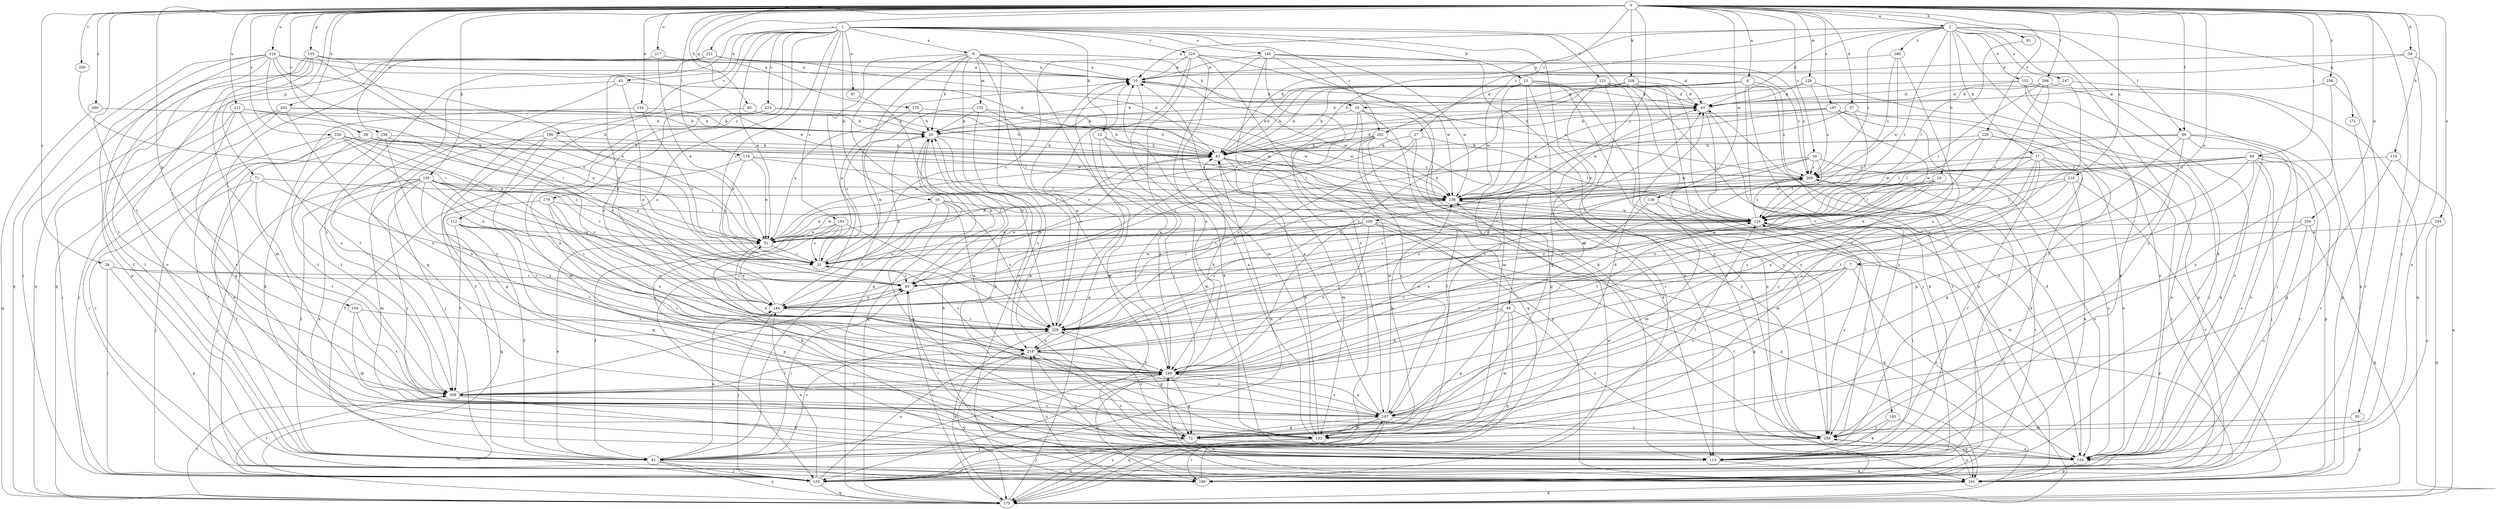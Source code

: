 strict digraph  {
0;
1;
2;
6;
7;
9;
10;
12;
15;
16;
17;
18;
19;
20;
27;
28;
29;
30;
31;
34;
37;
41;
43;
47;
48;
51;
60;
61;
71;
72;
81;
82;
83;
84;
92;
93;
100;
103;
105;
108;
110;
112;
113;
119;
121;
124;
128;
130;
132;
133;
134;
144;
145;
152;
154;
155;
164;
165;
170;
171;
175;
179;
183;
186;
187;
193;
196;
197;
200;
206;
208;
210;
211;
214;
217;
218;
220;
221;
223;
224;
228;
234;
236;
238;
243;
244;
247;
249;
250;
256;
258;
260;
262;
266;
269;
0 -> 2  [label=a];
0 -> 6  [label=a];
0 -> 7  [label=a];
0 -> 27  [label=c];
0 -> 28  [label=c];
0 -> 29  [label=c];
0 -> 30  [label=c];
0 -> 34  [label=d];
0 -> 37  [label=d];
0 -> 60  [label=f];
0 -> 71  [label=g];
0 -> 81  [label=h];
0 -> 82  [label=h];
0 -> 84  [label=i];
0 -> 92  [label=i];
0 -> 100  [label=j];
0 -> 105  [label=k];
0 -> 108  [label=k];
0 -> 110  [label=k];
0 -> 119  [label=l];
0 -> 128  [label=m];
0 -> 130  [label=m];
0 -> 134  [label=n];
0 -> 155  [label=p];
0 -> 164  [label=p];
0 -> 170  [label=q];
0 -> 187  [label=s];
0 -> 200  [label=t];
0 -> 206  [label=t];
0 -> 208  [label=t];
0 -> 210  [label=u];
0 -> 211  [label=u];
0 -> 214  [label=u];
0 -> 217  [label=u];
0 -> 220  [label=v];
0 -> 221  [label=v];
0 -> 234  [label=w];
0 -> 236  [label=w];
0 -> 243  [label=x];
0 -> 244  [label=x];
0 -> 250  [label=y];
0 -> 256  [label=y];
0 -> 260  [label=z];
1 -> 9  [label=a];
1 -> 12  [label=b];
1 -> 15  [label=b];
1 -> 16  [label=b];
1 -> 31  [label=c];
1 -> 43  [label=e];
1 -> 47  [label=e];
1 -> 48  [label=e];
1 -> 51  [label=e];
1 -> 112  [label=k];
1 -> 121  [label=l];
1 -> 144  [label=n];
1 -> 145  [label=o];
1 -> 179  [label=r];
1 -> 183  [label=r];
1 -> 193  [label=s];
1 -> 196  [label=s];
1 -> 218  [label=u];
1 -> 223  [label=v];
1 -> 224  [label=v];
1 -> 262  [label=z];
2 -> 10  [label=a];
2 -> 17  [label=b];
2 -> 18  [label=b];
2 -> 41  [label=d];
2 -> 60  [label=f];
2 -> 61  [label=f];
2 -> 83  [label=h];
2 -> 113  [label=k];
2 -> 124  [label=l];
2 -> 152  [label=o];
2 -> 171  [label=q];
2 -> 247  [label=x];
2 -> 258  [label=y];
2 -> 262  [label=z];
2 -> 266  [label=z];
2 -> 269  [label=z];
6 -> 19  [label=b];
6 -> 51  [label=e];
6 -> 83  [label=h];
6 -> 165  [label=p];
6 -> 186  [label=r];
6 -> 258  [label=y];
6 -> 269  [label=z];
7 -> 72  [label=g];
7 -> 93  [label=i];
7 -> 144  [label=n];
7 -> 154  [label=o];
7 -> 165  [label=p];
7 -> 197  [label=s];
7 -> 228  [label=v];
9 -> 10  [label=a];
9 -> 19  [label=b];
9 -> 20  [label=b];
9 -> 61  [label=f];
9 -> 103  [label=j];
9 -> 132  [label=m];
9 -> 165  [label=p];
9 -> 175  [label=q];
9 -> 186  [label=r];
9 -> 228  [label=v];
9 -> 249  [label=x];
10 -> 41  [label=d];
10 -> 113  [label=k];
10 -> 238  [label=w];
12 -> 83  [label=h];
12 -> 124  [label=l];
12 -> 133  [label=m];
12 -> 249  [label=x];
15 -> 41  [label=d];
15 -> 83  [label=h];
15 -> 133  [label=m];
15 -> 154  [label=o];
15 -> 186  [label=r];
15 -> 197  [label=s];
15 -> 238  [label=w];
15 -> 258  [label=y];
16 -> 51  [label=e];
16 -> 72  [label=g];
16 -> 124  [label=l];
16 -> 144  [label=n];
16 -> 218  [label=u];
16 -> 228  [label=v];
17 -> 61  [label=f];
17 -> 113  [label=k];
17 -> 154  [label=o];
17 -> 186  [label=r];
17 -> 197  [label=s];
17 -> 218  [label=u];
17 -> 238  [label=w];
17 -> 249  [label=x];
17 -> 269  [label=z];
18 -> 93  [label=i];
18 -> 124  [label=l];
18 -> 133  [label=m];
18 -> 144  [label=n];
18 -> 208  [label=t];
18 -> 238  [label=w];
19 -> 20  [label=b];
19 -> 61  [label=f];
19 -> 124  [label=l];
19 -> 133  [label=m];
19 -> 175  [label=q];
20 -> 83  [label=h];
20 -> 93  [label=i];
20 -> 175  [label=q];
20 -> 218  [label=u];
27 -> 72  [label=g];
27 -> 83  [label=h];
27 -> 93  [label=i];
27 -> 124  [label=l];
27 -> 218  [label=u];
28 -> 83  [label=h];
28 -> 93  [label=i];
28 -> 186  [label=r];
28 -> 208  [label=t];
28 -> 238  [label=w];
29 -> 93  [label=i];
29 -> 103  [label=j];
29 -> 165  [label=p];
29 -> 228  [label=v];
30 -> 31  [label=c];
30 -> 124  [label=l];
30 -> 154  [label=o];
30 -> 218  [label=u];
30 -> 238  [label=w];
30 -> 269  [label=z];
31 -> 10  [label=a];
31 -> 20  [label=b];
31 -> 83  [label=h];
31 -> 93  [label=i];
34 -> 10  [label=a];
34 -> 83  [label=h];
34 -> 154  [label=o];
34 -> 258  [label=y];
37 -> 20  [label=b];
37 -> 103  [label=j];
37 -> 124  [label=l];
37 -> 238  [label=w];
41 -> 20  [label=b];
41 -> 113  [label=k];
41 -> 124  [label=l];
43 -> 41  [label=d];
43 -> 72  [label=g];
43 -> 144  [label=n];
43 -> 208  [label=t];
47 -> 228  [label=v];
48 -> 72  [label=g];
48 -> 133  [label=m];
48 -> 175  [label=q];
48 -> 228  [label=v];
48 -> 249  [label=x];
48 -> 258  [label=y];
51 -> 31  [label=c];
51 -> 238  [label=w];
51 -> 249  [label=x];
60 -> 72  [label=g];
60 -> 83  [label=h];
60 -> 113  [label=k];
60 -> 124  [label=l];
60 -> 154  [label=o];
60 -> 186  [label=r];
60 -> 208  [label=t];
61 -> 51  [label=e];
61 -> 93  [label=i];
61 -> 103  [label=j];
61 -> 144  [label=n];
61 -> 175  [label=q];
61 -> 186  [label=r];
61 -> 228  [label=v];
61 -> 249  [label=x];
71 -> 61  [label=f];
71 -> 103  [label=j];
71 -> 208  [label=t];
71 -> 228  [label=v];
71 -> 238  [label=w];
72 -> 113  [label=k];
72 -> 154  [label=o];
72 -> 175  [label=q];
72 -> 228  [label=v];
81 -> 124  [label=l];
82 -> 20  [label=b];
82 -> 83  [label=h];
82 -> 144  [label=n];
83 -> 41  [label=d];
83 -> 133  [label=m];
83 -> 144  [label=n];
83 -> 165  [label=p];
83 -> 269  [label=z];
84 -> 72  [label=g];
84 -> 103  [label=j];
84 -> 124  [label=l];
84 -> 154  [label=o];
84 -> 165  [label=p];
84 -> 186  [label=r];
84 -> 228  [label=v];
84 -> 238  [label=w];
84 -> 269  [label=z];
92 -> 133  [label=m];
92 -> 165  [label=p];
93 -> 20  [label=b];
93 -> 144  [label=n];
100 -> 31  [label=c];
100 -> 51  [label=e];
100 -> 93  [label=i];
100 -> 165  [label=p];
100 -> 175  [label=q];
100 -> 186  [label=r];
100 -> 228  [label=v];
100 -> 249  [label=x];
103 -> 83  [label=h];
103 -> 144  [label=n];
103 -> 175  [label=q];
103 -> 208  [label=t];
103 -> 218  [label=u];
105 -> 31  [label=c];
105 -> 51  [label=e];
105 -> 61  [label=f];
105 -> 93  [label=i];
105 -> 103  [label=j];
105 -> 113  [label=k];
105 -> 133  [label=m];
105 -> 228  [label=v];
105 -> 238  [label=w];
105 -> 249  [label=x];
105 -> 258  [label=y];
108 -> 41  [label=d];
108 -> 83  [label=h];
108 -> 103  [label=j];
108 -> 249  [label=x];
110 -> 72  [label=g];
110 -> 175  [label=q];
110 -> 269  [label=z];
112 -> 51  [label=e];
112 -> 61  [label=f];
112 -> 72  [label=g];
112 -> 208  [label=t];
112 -> 249  [label=x];
113 -> 93  [label=i];
113 -> 124  [label=l];
113 -> 165  [label=p];
119 -> 31  [label=c];
119 -> 51  [label=e];
119 -> 61  [label=f];
119 -> 124  [label=l];
119 -> 269  [label=z];
121 -> 41  [label=d];
121 -> 72  [label=g];
121 -> 83  [label=h];
121 -> 113  [label=k];
121 -> 154  [label=o];
121 -> 165  [label=p];
121 -> 258  [label=y];
124 -> 51  [label=e];
124 -> 228  [label=v];
124 -> 238  [label=w];
124 -> 258  [label=y];
124 -> 269  [label=z];
128 -> 20  [label=b];
128 -> 41  [label=d];
128 -> 154  [label=o];
128 -> 269  [label=z];
130 -> 124  [label=l];
130 -> 133  [label=m];
130 -> 249  [label=x];
132 -> 20  [label=b];
132 -> 31  [label=c];
132 -> 72  [label=g];
132 -> 124  [label=l];
132 -> 238  [label=w];
133 -> 10  [label=a];
133 -> 20  [label=b];
133 -> 83  [label=h];
133 -> 103  [label=j];
133 -> 124  [label=l];
133 -> 186  [label=r];
134 -> 20  [label=b];
134 -> 31  [label=c];
134 -> 113  [label=k];
144 -> 20  [label=b];
144 -> 51  [label=e];
144 -> 103  [label=j];
144 -> 228  [label=v];
144 -> 269  [label=z];
145 -> 10  [label=a];
145 -> 103  [label=j];
145 -> 113  [label=k];
145 -> 197  [label=s];
145 -> 238  [label=w];
145 -> 249  [label=x];
145 -> 258  [label=y];
145 -> 269  [label=z];
152 -> 20  [label=b];
152 -> 41  [label=d];
152 -> 103  [label=j];
152 -> 113  [label=k];
152 -> 154  [label=o];
154 -> 41  [label=d];
154 -> 165  [label=p];
154 -> 218  [label=u];
155 -> 10  [label=a];
155 -> 31  [label=c];
155 -> 61  [label=f];
155 -> 83  [label=h];
155 -> 93  [label=i];
155 -> 103  [label=j];
155 -> 133  [label=m];
155 -> 154  [label=o];
164 -> 133  [label=m];
164 -> 208  [label=t];
164 -> 228  [label=v];
165 -> 20  [label=b];
165 -> 175  [label=q];
165 -> 249  [label=x];
165 -> 258  [label=y];
170 -> 20  [label=b];
170 -> 51  [label=e];
170 -> 238  [label=w];
171 -> 165  [label=p];
175 -> 10  [label=a];
175 -> 93  [label=i];
175 -> 124  [label=l];
175 -> 197  [label=s];
175 -> 208  [label=t];
179 -> 124  [label=l];
179 -> 175  [label=q];
179 -> 197  [label=s];
179 -> 218  [label=u];
179 -> 249  [label=x];
183 -> 113  [label=k];
183 -> 165  [label=p];
183 -> 258  [label=y];
186 -> 218  [label=u];
186 -> 238  [label=w];
186 -> 269  [label=z];
187 -> 20  [label=b];
187 -> 51  [label=e];
187 -> 165  [label=p];
187 -> 197  [label=s];
187 -> 228  [label=v];
187 -> 238  [label=w];
193 -> 31  [label=c];
193 -> 51  [label=e];
193 -> 61  [label=f];
193 -> 113  [label=k];
193 -> 165  [label=p];
193 -> 228  [label=v];
196 -> 51  [label=e];
196 -> 72  [label=g];
196 -> 83  [label=h];
196 -> 103  [label=j];
196 -> 197  [label=s];
197 -> 10  [label=a];
197 -> 41  [label=d];
197 -> 72  [label=g];
197 -> 133  [label=m];
197 -> 175  [label=q];
197 -> 238  [label=w];
197 -> 249  [label=x];
197 -> 258  [label=y];
200 -> 93  [label=i];
206 -> 41  [label=d];
206 -> 51  [label=e];
206 -> 124  [label=l];
206 -> 165  [label=p];
206 -> 218  [label=u];
208 -> 93  [label=i];
208 -> 113  [label=k];
208 -> 124  [label=l];
208 -> 197  [label=s];
210 -> 113  [label=k];
210 -> 124  [label=l];
210 -> 186  [label=r];
210 -> 228  [label=v];
210 -> 238  [label=w];
211 -> 20  [label=b];
211 -> 51  [label=e];
211 -> 103  [label=j];
211 -> 197  [label=s];
211 -> 249  [label=x];
214 -> 10  [label=a];
214 -> 31  [label=c];
214 -> 51  [label=e];
214 -> 61  [label=f];
214 -> 144  [label=n];
214 -> 165  [label=p];
214 -> 175  [label=q];
214 -> 208  [label=t];
214 -> 238  [label=w];
217 -> 10  [label=a];
217 -> 51  [label=e];
217 -> 175  [label=q];
218 -> 31  [label=c];
218 -> 41  [label=d];
218 -> 154  [label=o];
218 -> 175  [label=q];
218 -> 197  [label=s];
218 -> 208  [label=t];
218 -> 249  [label=x];
220 -> 83  [label=h];
220 -> 93  [label=i];
220 -> 124  [label=l];
220 -> 154  [label=o];
220 -> 197  [label=s];
221 -> 10  [label=a];
221 -> 83  [label=h];
221 -> 175  [label=q];
221 -> 186  [label=r];
221 -> 208  [label=t];
221 -> 269  [label=z];
223 -> 20  [label=b];
223 -> 61  [label=f];
223 -> 83  [label=h];
223 -> 133  [label=m];
223 -> 238  [label=w];
223 -> 249  [label=x];
224 -> 10  [label=a];
224 -> 31  [label=c];
224 -> 41  [label=d];
224 -> 103  [label=j];
224 -> 133  [label=m];
224 -> 228  [label=v];
224 -> 238  [label=w];
224 -> 258  [label=y];
228 -> 10  [label=a];
228 -> 31  [label=c];
228 -> 72  [label=g];
228 -> 175  [label=q];
228 -> 218  [label=u];
228 -> 269  [label=z];
234 -> 51  [label=e];
234 -> 133  [label=m];
234 -> 154  [label=o];
234 -> 175  [label=q];
236 -> 83  [label=h];
236 -> 154  [label=o];
236 -> 208  [label=t];
236 -> 228  [label=v];
236 -> 249  [label=x];
238 -> 124  [label=l];
238 -> 144  [label=n];
243 -> 20  [label=b];
243 -> 72  [label=g];
243 -> 83  [label=h];
243 -> 103  [label=j];
243 -> 249  [label=x];
244 -> 51  [label=e];
244 -> 154  [label=o];
244 -> 175  [label=q];
247 -> 41  [label=d];
247 -> 175  [label=q];
247 -> 249  [label=x];
249 -> 10  [label=a];
249 -> 41  [label=d];
249 -> 72  [label=g];
249 -> 83  [label=h];
249 -> 186  [label=r];
249 -> 197  [label=s];
249 -> 208  [label=t];
250 -> 31  [label=c];
250 -> 51  [label=e];
250 -> 61  [label=f];
250 -> 83  [label=h];
250 -> 144  [label=n];
250 -> 186  [label=r];
256 -> 41  [label=d];
256 -> 186  [label=r];
256 -> 258  [label=y];
258 -> 61  [label=f];
258 -> 124  [label=l];
258 -> 154  [label=o];
260 -> 20  [label=b];
260 -> 175  [label=q];
262 -> 51  [label=e];
262 -> 83  [label=h];
262 -> 93  [label=i];
262 -> 113  [label=k];
262 -> 197  [label=s];
262 -> 228  [label=v];
262 -> 258  [label=y];
266 -> 10  [label=a];
266 -> 238  [label=w];
266 -> 249  [label=x];
266 -> 269  [label=z];
269 -> 10  [label=a];
269 -> 31  [label=c];
269 -> 103  [label=j];
269 -> 154  [label=o];
269 -> 238  [label=w];
}
